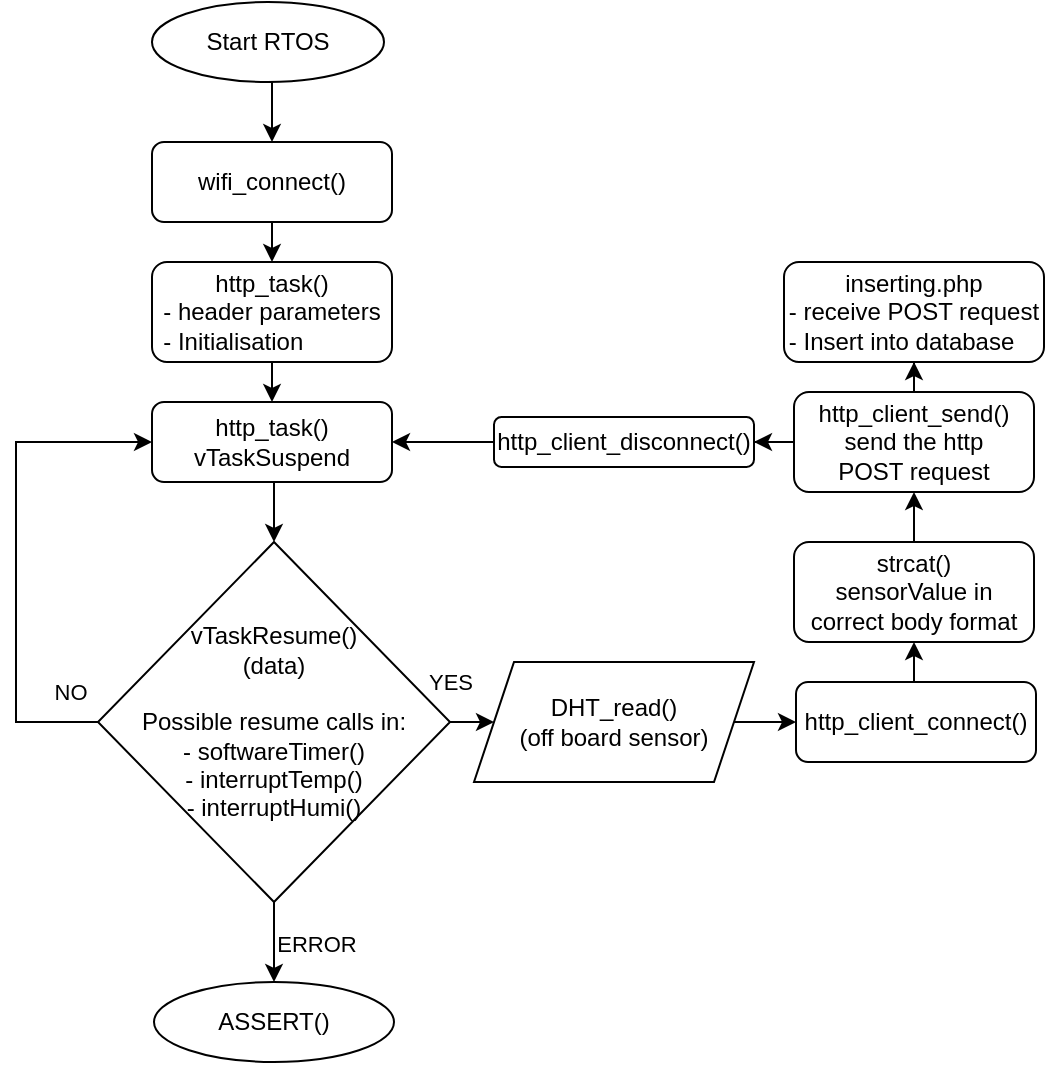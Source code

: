 <mxfile version="16.2.4" type="device"><diagram id="C5RBs43oDa-KdzZeNtuy" name="Page-1"><mxGraphModel dx="1426" dy="793" grid="1" gridSize="10" guides="1" tooltips="1" connect="1" arrows="1" fold="1" page="1" pageScale="1" pageWidth="827" pageHeight="1169" math="0" shadow="0"><root><mxCell id="WIyWlLk6GJQsqaUBKTNV-0"/><mxCell id="WIyWlLk6GJQsqaUBKTNV-1" parent="WIyWlLk6GJQsqaUBKTNV-0"/><mxCell id="JvvuqD6HOflO4Lanbodw-8" style="edgeStyle=orthogonalEdgeStyle;rounded=0;orthogonalLoop=1;jettySize=auto;html=1;exitX=0.5;exitY=1;exitDx=0;exitDy=0;entryX=0.5;entryY=0;entryDx=0;entryDy=0;" edge="1" parent="WIyWlLk6GJQsqaUBKTNV-1" source="JvvuqD6HOflO4Lanbodw-0" target="JvvuqD6HOflO4Lanbodw-2"><mxGeometry relative="1" as="geometry"/></mxCell><mxCell id="JvvuqD6HOflO4Lanbodw-0" value="wifi_connect()" style="rounded=1;whiteSpace=wrap;html=1;" vertex="1" parent="WIyWlLk6GJQsqaUBKTNV-1"><mxGeometry x="218" y="125" width="120" height="40" as="geometry"/></mxCell><mxCell id="JvvuqD6HOflO4Lanbodw-7" style="edgeStyle=orthogonalEdgeStyle;rounded=0;orthogonalLoop=1;jettySize=auto;html=1;exitX=0.5;exitY=1;exitDx=0;exitDy=0;entryX=0.5;entryY=0;entryDx=0;entryDy=0;" edge="1" parent="WIyWlLk6GJQsqaUBKTNV-1" source="JvvuqD6HOflO4Lanbodw-1" target="JvvuqD6HOflO4Lanbodw-0"><mxGeometry relative="1" as="geometry"/></mxCell><mxCell id="JvvuqD6HOflO4Lanbodw-1" value="Start RTOS" style="ellipse;whiteSpace=wrap;html=1;" vertex="1" parent="WIyWlLk6GJQsqaUBKTNV-1"><mxGeometry x="218" y="55" width="116" height="40" as="geometry"/></mxCell><mxCell id="JvvuqD6HOflO4Lanbodw-9" style="edgeStyle=orthogonalEdgeStyle;rounded=0;orthogonalLoop=1;jettySize=auto;html=1;exitX=0.5;exitY=1;exitDx=0;exitDy=0;entryX=0.5;entryY=0;entryDx=0;entryDy=0;" edge="1" parent="WIyWlLk6GJQsqaUBKTNV-1" source="JvvuqD6HOflO4Lanbodw-2" target="JvvuqD6HOflO4Lanbodw-3"><mxGeometry relative="1" as="geometry"/></mxCell><mxCell id="JvvuqD6HOflO4Lanbodw-2" value="http_task()&lt;br&gt;&lt;div style=&quot;text-align: left&quot;&gt;&lt;span&gt;- header parameters&lt;/span&gt;&lt;/div&gt;&lt;div style=&quot;text-align: left&quot;&gt;&lt;span&gt;- Initialisation&lt;/span&gt;&lt;/div&gt;" style="rounded=1;whiteSpace=wrap;html=1;" vertex="1" parent="WIyWlLk6GJQsqaUBKTNV-1"><mxGeometry x="218" y="185" width="120" height="50" as="geometry"/></mxCell><mxCell id="JvvuqD6HOflO4Lanbodw-10" style="edgeStyle=orthogonalEdgeStyle;rounded=0;orthogonalLoop=1;jettySize=auto;html=1;exitX=0.5;exitY=1;exitDx=0;exitDy=0;entryX=0.5;entryY=0;entryDx=0;entryDy=0;" edge="1" parent="WIyWlLk6GJQsqaUBKTNV-1" source="JvvuqD6HOflO4Lanbodw-3" target="JvvuqD6HOflO4Lanbodw-4"><mxGeometry relative="1" as="geometry"/></mxCell><mxCell id="JvvuqD6HOflO4Lanbodw-3" value="http_task()&lt;br&gt;&lt;div&gt;vTaskSuspend&lt;/div&gt;" style="rounded=1;whiteSpace=wrap;html=1;align=center;" vertex="1" parent="WIyWlLk6GJQsqaUBKTNV-1"><mxGeometry x="218" y="255" width="120" height="40" as="geometry"/></mxCell><mxCell id="JvvuqD6HOflO4Lanbodw-5" style="edgeStyle=orthogonalEdgeStyle;rounded=0;orthogonalLoop=1;jettySize=auto;html=1;exitX=0;exitY=0.5;exitDx=0;exitDy=0;entryX=0;entryY=0.5;entryDx=0;entryDy=0;" edge="1" parent="WIyWlLk6GJQsqaUBKTNV-1" source="JvvuqD6HOflO4Lanbodw-4" target="JvvuqD6HOflO4Lanbodw-3"><mxGeometry relative="1" as="geometry"><mxPoint x="140" y="285" as="targetPoint"/><Array as="points"><mxPoint x="150" y="415"/><mxPoint x="150" y="275"/></Array></mxGeometry></mxCell><mxCell id="JvvuqD6HOflO4Lanbodw-6" value="NO" style="edgeLabel;html=1;align=center;verticalAlign=middle;resizable=0;points=[];" vertex="1" connectable="0" parent="JvvuqD6HOflO4Lanbodw-5"><mxGeometry x="-0.889" y="1" relative="1" as="geometry"><mxPoint y="-16" as="offset"/></mxGeometry></mxCell><mxCell id="JvvuqD6HOflO4Lanbodw-16" value="" style="edgeStyle=orthogonalEdgeStyle;rounded=0;orthogonalLoop=1;jettySize=auto;html=1;" edge="1" parent="WIyWlLk6GJQsqaUBKTNV-1" source="JvvuqD6HOflO4Lanbodw-4" target="JvvuqD6HOflO4Lanbodw-13"><mxGeometry relative="1" as="geometry"/></mxCell><mxCell id="JvvuqD6HOflO4Lanbodw-17" value="YES" style="edgeLabel;html=1;align=center;verticalAlign=middle;resizable=0;points=[];" vertex="1" connectable="0" parent="JvvuqD6HOflO4Lanbodw-16"><mxGeometry x="0.433" y="-2" relative="1" as="geometry"><mxPoint y="-22" as="offset"/></mxGeometry></mxCell><mxCell id="JvvuqD6HOflO4Lanbodw-28" value="" style="edgeStyle=orthogonalEdgeStyle;rounded=0;orthogonalLoop=1;jettySize=auto;html=1;" edge="1" parent="WIyWlLk6GJQsqaUBKTNV-1" source="JvvuqD6HOflO4Lanbodw-4" target="JvvuqD6HOflO4Lanbodw-27"><mxGeometry relative="1" as="geometry"/></mxCell><mxCell id="JvvuqD6HOflO4Lanbodw-30" value="ERROR" style="edgeLabel;html=1;align=center;verticalAlign=middle;resizable=0;points=[];" vertex="1" connectable="0" parent="JvvuqD6HOflO4Lanbodw-28"><mxGeometry x="-0.48" relative="1" as="geometry"><mxPoint x="21" y="10" as="offset"/></mxGeometry></mxCell><mxCell id="JvvuqD6HOflO4Lanbodw-4" value="vTaskResume()&lt;br&gt;(data)&lt;br&gt;&lt;br&gt;Possible resume calls in:&lt;br&gt;- softwareTimer()&lt;br&gt;- interruptTemp()&lt;br&gt;- interruptHumi()" style="rhombus;whiteSpace=wrap;html=1;" vertex="1" parent="WIyWlLk6GJQsqaUBKTNV-1"><mxGeometry x="191" y="325" width="176" height="180" as="geometry"/></mxCell><mxCell id="JvvuqD6HOflO4Lanbodw-15" value="" style="edgeStyle=orthogonalEdgeStyle;rounded=0;orthogonalLoop=1;jettySize=auto;html=1;" edge="1" parent="WIyWlLk6GJQsqaUBKTNV-1" source="JvvuqD6HOflO4Lanbodw-13" target="JvvuqD6HOflO4Lanbodw-14"><mxGeometry relative="1" as="geometry"/></mxCell><mxCell id="JvvuqD6HOflO4Lanbodw-13" value="DHT_read()&lt;br&gt;(off board sensor)" style="shape=parallelogram;perimeter=parallelogramPerimeter;whiteSpace=wrap;html=1;fixedSize=1;" vertex="1" parent="WIyWlLk6GJQsqaUBKTNV-1"><mxGeometry x="379" y="385" width="140" height="60" as="geometry"/></mxCell><mxCell id="JvvuqD6HOflO4Lanbodw-21" style="edgeStyle=orthogonalEdgeStyle;rounded=0;orthogonalLoop=1;jettySize=auto;html=1;exitX=0.5;exitY=0;exitDx=0;exitDy=0;entryX=0.5;entryY=1;entryDx=0;entryDy=0;" edge="1" parent="WIyWlLk6GJQsqaUBKTNV-1" source="JvvuqD6HOflO4Lanbodw-14" target="JvvuqD6HOflO4Lanbodw-18"><mxGeometry relative="1" as="geometry"/></mxCell><mxCell id="JvvuqD6HOflO4Lanbodw-14" value="http_client_connect()" style="rounded=1;whiteSpace=wrap;html=1;" vertex="1" parent="WIyWlLk6GJQsqaUBKTNV-1"><mxGeometry x="540" y="395" width="120" height="40" as="geometry"/></mxCell><mxCell id="JvvuqD6HOflO4Lanbodw-20" value="" style="edgeStyle=orthogonalEdgeStyle;rounded=0;orthogonalLoop=1;jettySize=auto;html=1;" edge="1" parent="WIyWlLk6GJQsqaUBKTNV-1" source="JvvuqD6HOflO4Lanbodw-18" target="JvvuqD6HOflO4Lanbodw-19"><mxGeometry relative="1" as="geometry"/></mxCell><mxCell id="JvvuqD6HOflO4Lanbodw-18" value="strcat()&lt;br&gt;sensorValue in correct body format" style="rounded=1;whiteSpace=wrap;html=1;" vertex="1" parent="WIyWlLk6GJQsqaUBKTNV-1"><mxGeometry x="539" y="325" width="120" height="50" as="geometry"/></mxCell><mxCell id="JvvuqD6HOflO4Lanbodw-23" value="" style="edgeStyle=orthogonalEdgeStyle;rounded=0;orthogonalLoop=1;jettySize=auto;html=1;" edge="1" parent="WIyWlLk6GJQsqaUBKTNV-1" source="JvvuqD6HOflO4Lanbodw-19" target="JvvuqD6HOflO4Lanbodw-22"><mxGeometry relative="1" as="geometry"/></mxCell><mxCell id="JvvuqD6HOflO4Lanbodw-32" value="" style="edgeStyle=orthogonalEdgeStyle;rounded=0;orthogonalLoop=1;jettySize=auto;html=1;" edge="1" parent="WIyWlLk6GJQsqaUBKTNV-1" source="JvvuqD6HOflO4Lanbodw-19" target="JvvuqD6HOflO4Lanbodw-31"><mxGeometry relative="1" as="geometry"/></mxCell><mxCell id="JvvuqD6HOflO4Lanbodw-19" value="http_client_send()&lt;br&gt;send the http &lt;br&gt;POST request" style="whiteSpace=wrap;html=1;rounded=1;" vertex="1" parent="WIyWlLk6GJQsqaUBKTNV-1"><mxGeometry x="539" y="250" width="120" height="50" as="geometry"/></mxCell><mxCell id="JvvuqD6HOflO4Lanbodw-26" style="edgeStyle=orthogonalEdgeStyle;rounded=0;orthogonalLoop=1;jettySize=auto;html=1;exitX=0;exitY=0.5;exitDx=0;exitDy=0;entryX=1;entryY=0.5;entryDx=0;entryDy=0;" edge="1" parent="WIyWlLk6GJQsqaUBKTNV-1" source="JvvuqD6HOflO4Lanbodw-22" target="JvvuqD6HOflO4Lanbodw-3"><mxGeometry relative="1" as="geometry"/></mxCell><mxCell id="JvvuqD6HOflO4Lanbodw-22" value="http_client_disconnect()" style="whiteSpace=wrap;html=1;rounded=1;" vertex="1" parent="WIyWlLk6GJQsqaUBKTNV-1"><mxGeometry x="389" y="262.5" width="130" height="25" as="geometry"/></mxCell><mxCell id="JvvuqD6HOflO4Lanbodw-27" value="ASSERT()" style="ellipse;whiteSpace=wrap;html=1;" vertex="1" parent="WIyWlLk6GJQsqaUBKTNV-1"><mxGeometry x="219" y="545" width="120" height="40" as="geometry"/></mxCell><mxCell id="JvvuqD6HOflO4Lanbodw-31" value="inserting.php&lt;br&gt;&lt;div style=&quot;text-align: left&quot;&gt;&lt;span&gt;- receive POST request&lt;/span&gt;&lt;/div&gt;&lt;div style=&quot;text-align: left&quot;&gt;&lt;span&gt;- Insert into database&lt;/span&gt;&lt;/div&gt;" style="whiteSpace=wrap;html=1;rounded=1;" vertex="1" parent="WIyWlLk6GJQsqaUBKTNV-1"><mxGeometry x="534" y="185" width="130" height="50" as="geometry"/></mxCell></root></mxGraphModel></diagram></mxfile>